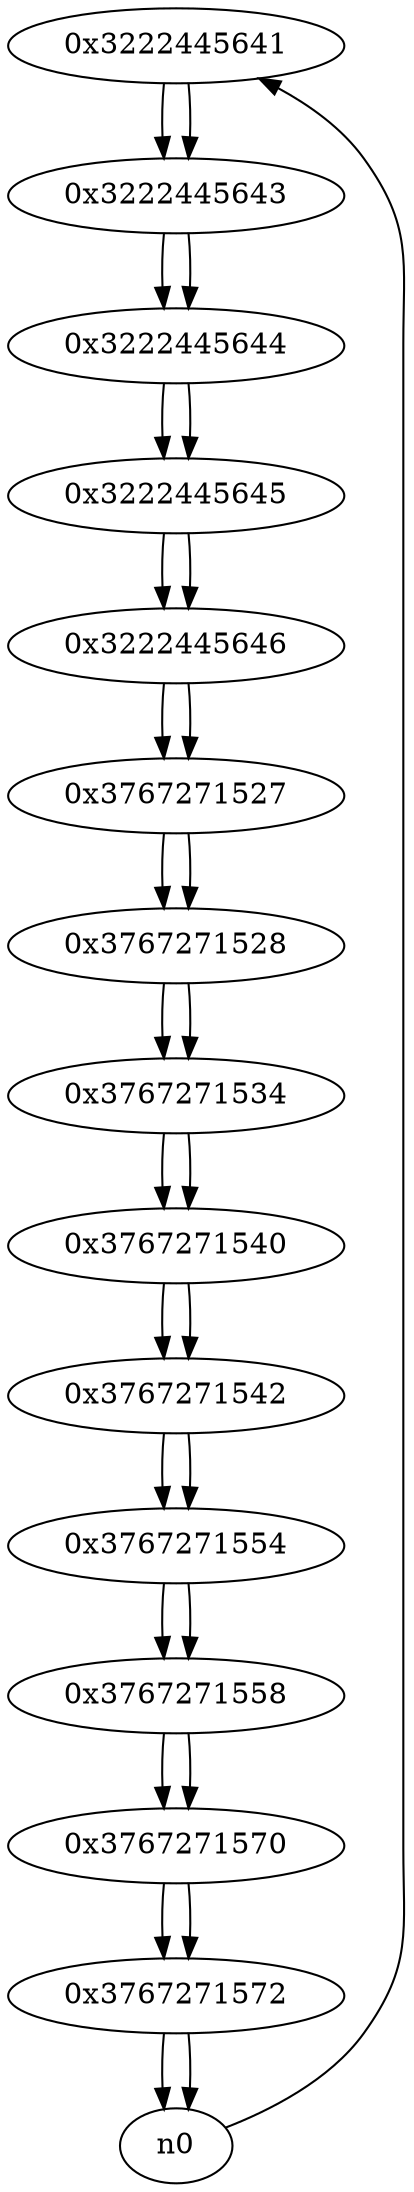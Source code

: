 digraph G{
/* nodes */
  n1 [label="0x3222445641"]
  n2 [label="0x3222445643"]
  n3 [label="0x3222445644"]
  n4 [label="0x3222445645"]
  n5 [label="0x3222445646"]
  n6 [label="0x3767271527"]
  n7 [label="0x3767271528"]
  n8 [label="0x3767271534"]
  n9 [label="0x3767271540"]
  n10 [label="0x3767271542"]
  n11 [label="0x3767271554"]
  n12 [label="0x3767271558"]
  n13 [label="0x3767271570"]
  n14 [label="0x3767271572"]
/* edges */
n1 -> n2;
n0 -> n1;
n2 -> n3;
n1 -> n2;
n3 -> n4;
n2 -> n3;
n4 -> n5;
n3 -> n4;
n5 -> n6;
n4 -> n5;
n6 -> n7;
n5 -> n6;
n7 -> n8;
n6 -> n7;
n8 -> n9;
n7 -> n8;
n9 -> n10;
n8 -> n9;
n10 -> n11;
n9 -> n10;
n11 -> n12;
n10 -> n11;
n12 -> n13;
n11 -> n12;
n13 -> n14;
n12 -> n13;
n14 -> n0;
n14 -> n0;
n13 -> n14;
}
